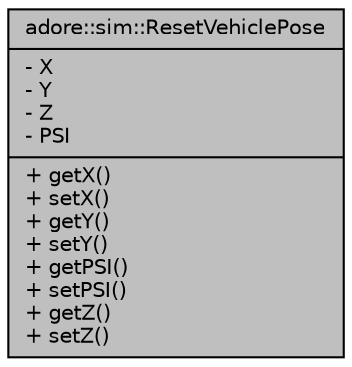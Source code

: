 digraph "adore::sim::ResetVehiclePose"
{
 // LATEX_PDF_SIZE
  edge [fontname="Helvetica",fontsize="10",labelfontname="Helvetica",labelfontsize="10"];
  node [fontname="Helvetica",fontsize="10",shape=record];
  Node1 [label="{adore::sim::ResetVehiclePose\n|- X\l- Y\l- Z\l- PSI\l|+ getX()\l+ setX()\l+ getY()\l+ setY()\l+ getPSI()\l+ setPSI()\l+ getZ()\l+ setZ()\l}",height=0.2,width=0.4,color="black", fillcolor="grey75", style="filled", fontcolor="black",tooltip="provides encapsulation of values needed to reset the vehicle pose in a simulation"];
}
